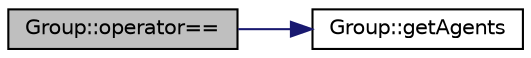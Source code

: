 digraph "Group::operator=="
{
 // INTERACTIVE_SVG=YES
 // LATEX_PDF_SIZE
  edge [fontname="Helvetica",fontsize="10",labelfontname="Helvetica",labelfontsize="10"];
  node [fontname="Helvetica",fontsize="10",shape=record];
  rankdir="LR";
  Node1 [label="Group::operator==",height=0.2,width=0.4,color="black", fillcolor="grey75", style="filled", fontcolor="black",tooltip=" "];
  Node1 -> Node2 [color="midnightblue",fontsize="10",style="solid",fontname="Helvetica"];
  Node2 [label="Group::getAgents",height=0.2,width=0.4,color="black", fillcolor="white", style="filled",URL="$classGroup.html#a49c093d7c3487253fff3d5f1a0f78082",tooltip=" "];
}
